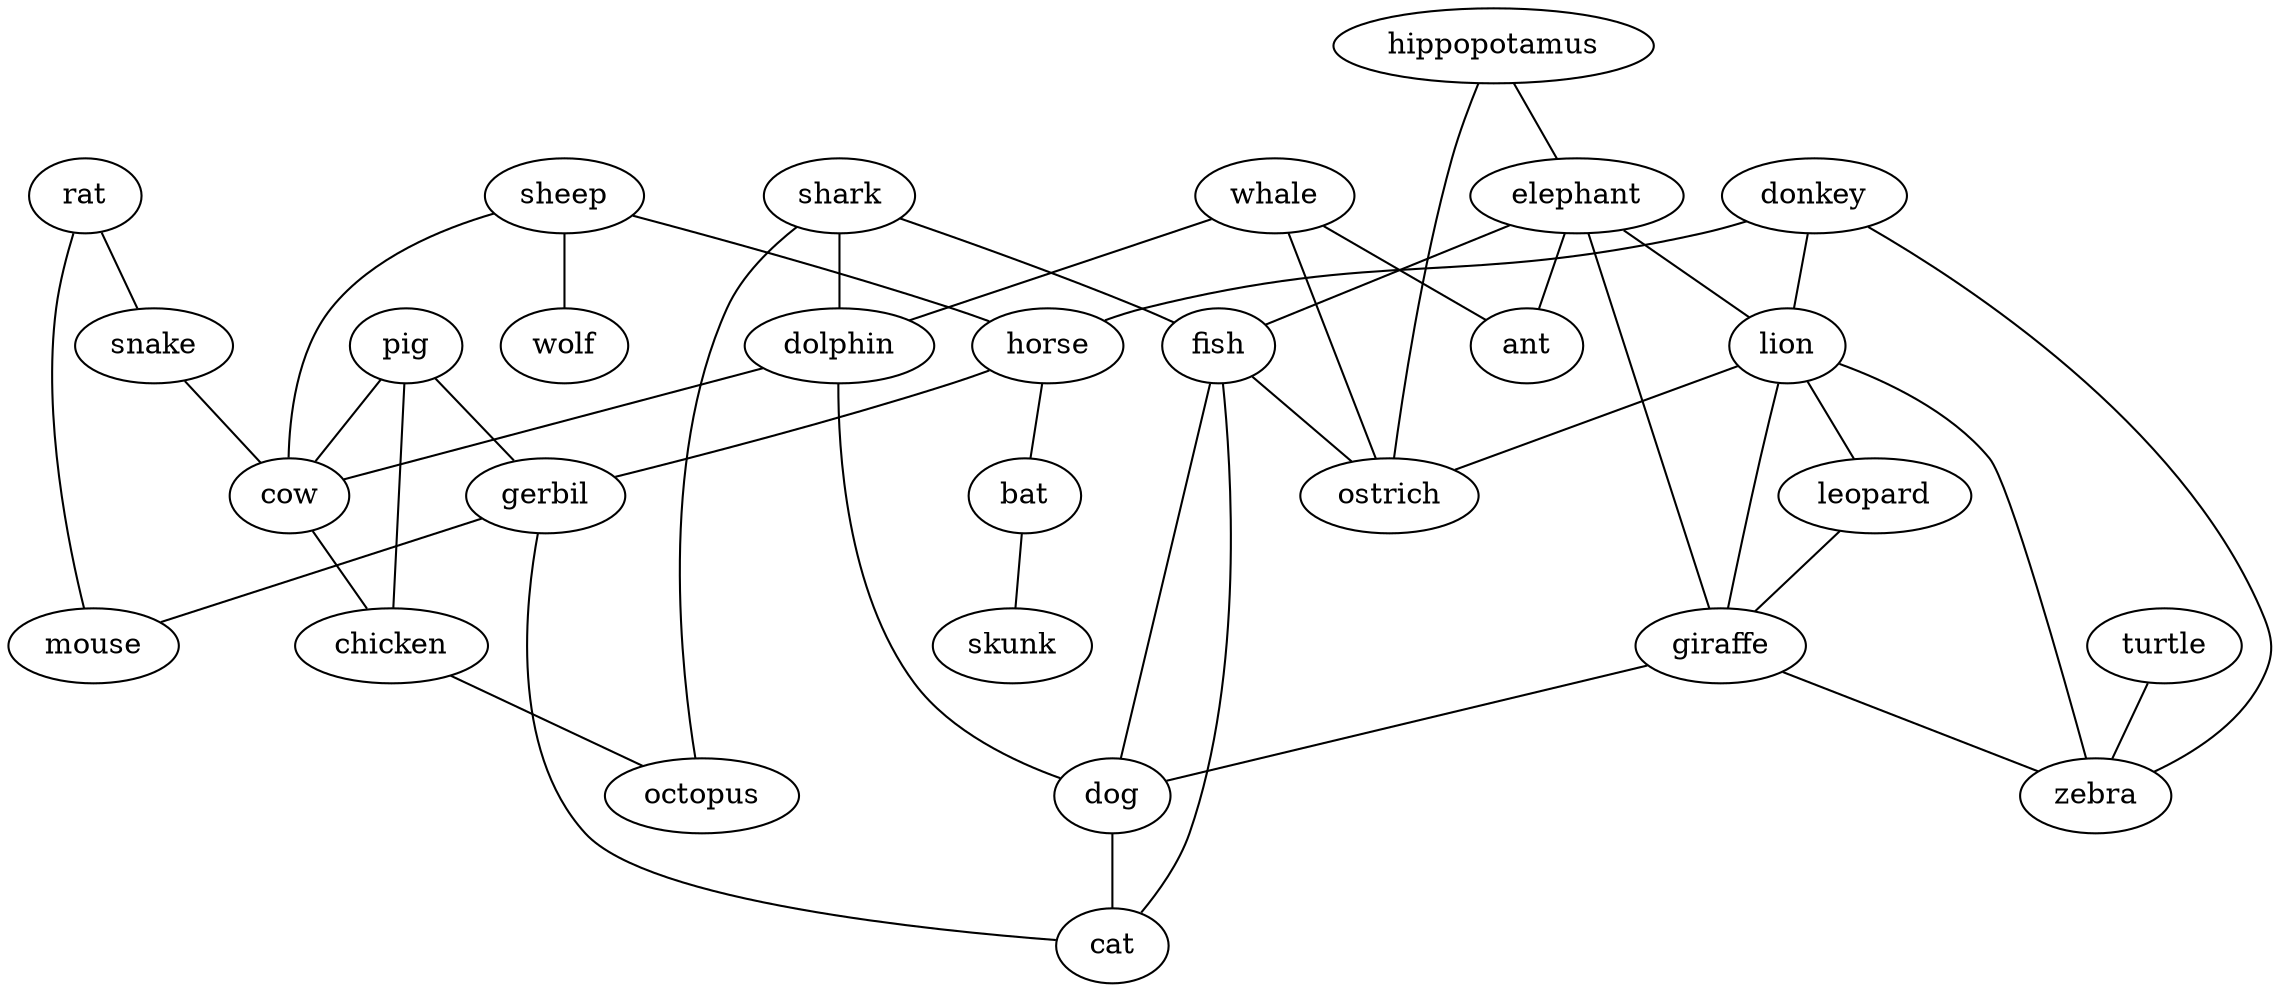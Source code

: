 strict graph  {
	donkey -- horse	 [weight=1];
	donkey -- lion	 [weight=1];
	donkey -- zebra	 [weight=1];
	shark -- fish	 [weight=1];
	shark -- dolphin	 [weight=1];
	shark -- octopus	 [weight=1];
	pig -- gerbil	 [weight=1];
	pig -- cow	 [weight=1];
	pig -- chicken	 [weight=1];
	rat -- mouse	 [weight=1];
	rat -- snake	 [weight=1];
	whale -- dolphin	 [weight=1];
	whale -- ostrich	 [weight=1];
	whale -- ant	 [weight=1];
	hippopotamus -- elephant	 [weight=1];
	hippopotamus -- ostrich	 [weight=1];
	sheep -- horse	 [weight=1];
	sheep -- cow	 [weight=1];
	sheep -- wolf	 [weight=1];
	horse -- gerbil	 [weight=1];
	horse -- bat	 [weight=1];
	gerbil -- mouse	 [weight=1];
	gerbil -- cat	 [weight=1];
	elephant -- fish	 [weight=1];
	elephant -- lion	 [weight=1];
	elephant -- giraffe	 [weight=1];
	elephant -- ant	 [weight=1];
	fish -- ostrich	 [weight=1];
	fish -- dog	 [weight=1];
	fish -- cat	 [weight=1];
	dolphin -- cow	 [weight=1];
	dolphin -- dog	 [weight=1];
	lion -- leopard	 [weight=1];
	lion -- giraffe	 [weight=1];
	lion -- ostrich	 [weight=1];
	lion -- zebra	 [weight=1];
	leopard -- giraffe	 [weight=1];
	giraffe -- dog	 [weight=1];
	giraffe -- zebra	 [weight=1];
	snake -- cow	 [weight=1];
	turtle -- zebra	 [weight=1];
	bat -- skunk	 [weight=1];
	cow -- chicken	 [weight=1];
	dog -- cat	 [weight=1];
	chicken -- octopus	 [weight=1];
}
